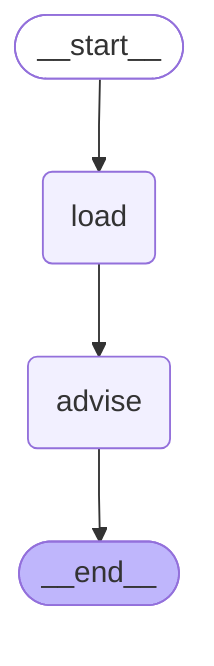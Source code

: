 ---
config:
  flowchart:
    curve: linear
---
graph TD;
	__start__([<p>__start__</p>]):::first
	load(load)
	advise(advise)
	__end__([<p>__end__</p>]):::last
	__start__ --> load;
	load --> advise;
	advise --> __end__;
	classDef default fill:#f2f0ff,line-height:1.2
	classDef first fill-opacity:0
	classDef last fill:#bfb6fc